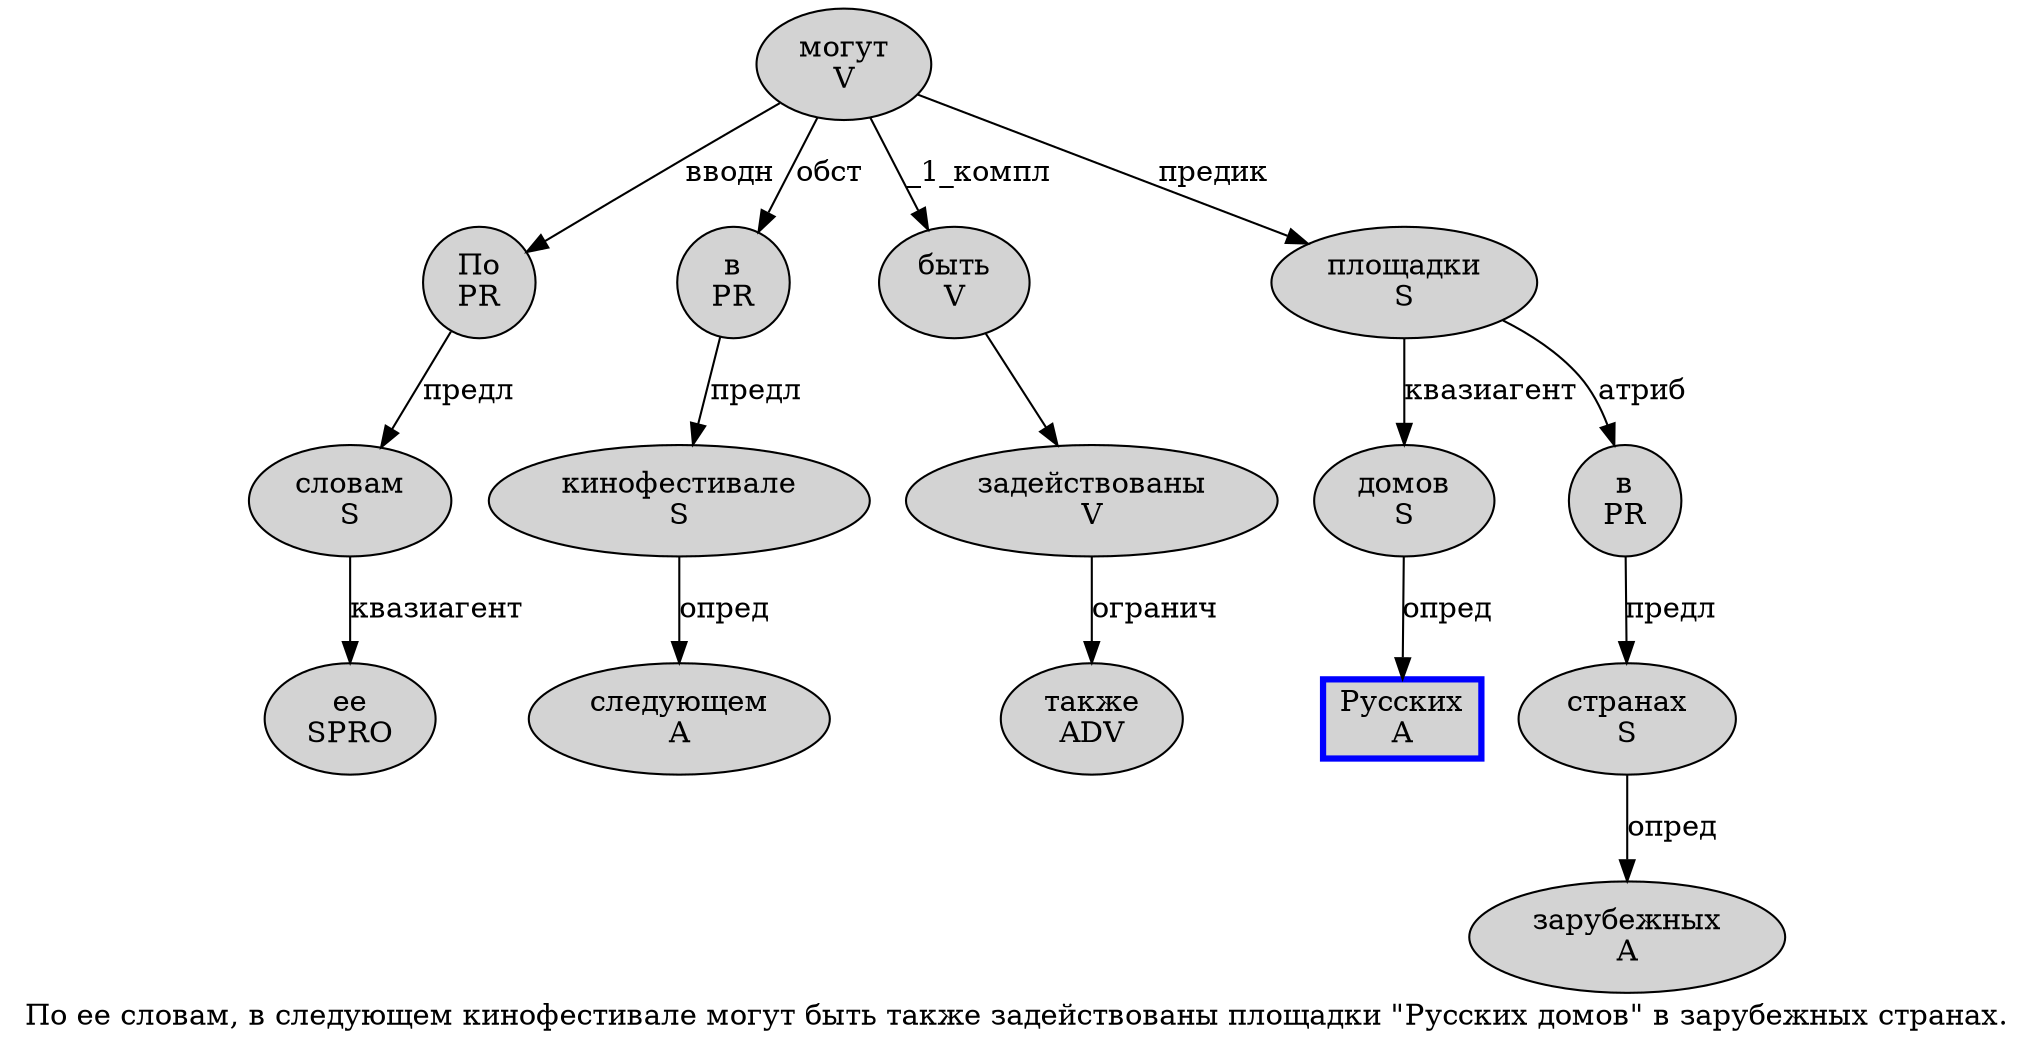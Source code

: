 digraph SENTENCE_590 {
	graph [label="По ее словам, в следующем кинофестивале могут быть также задействованы площадки \"Русских домов\" в зарубежных странах."]
	node [style=filled]
		0 [label="По
PR" color="" fillcolor=lightgray penwidth=1 shape=ellipse]
		1 [label="ее
SPRO" color="" fillcolor=lightgray penwidth=1 shape=ellipse]
		2 [label="словам
S" color="" fillcolor=lightgray penwidth=1 shape=ellipse]
		4 [label="в
PR" color="" fillcolor=lightgray penwidth=1 shape=ellipse]
		5 [label="следующем
A" color="" fillcolor=lightgray penwidth=1 shape=ellipse]
		6 [label="кинофестивале
S" color="" fillcolor=lightgray penwidth=1 shape=ellipse]
		7 [label="могут
V" color="" fillcolor=lightgray penwidth=1 shape=ellipse]
		8 [label="быть
V" color="" fillcolor=lightgray penwidth=1 shape=ellipse]
		9 [label="также
ADV" color="" fillcolor=lightgray penwidth=1 shape=ellipse]
		10 [label="задействованы
V" color="" fillcolor=lightgray penwidth=1 shape=ellipse]
		11 [label="площадки
S" color="" fillcolor=lightgray penwidth=1 shape=ellipse]
		13 [label="Русских
A" color=blue fillcolor=lightgray penwidth=3 shape=box]
		14 [label="домов
S" color="" fillcolor=lightgray penwidth=1 shape=ellipse]
		16 [label="в
PR" color="" fillcolor=lightgray penwidth=1 shape=ellipse]
		17 [label="зарубежных
A" color="" fillcolor=lightgray penwidth=1 shape=ellipse]
		18 [label="странах
S" color="" fillcolor=lightgray penwidth=1 shape=ellipse]
			16 -> 18 [label="предл"]
			18 -> 17 [label="опред"]
			14 -> 13 [label="опред"]
			2 -> 1 [label="квазиагент"]
			6 -> 5 [label="опред"]
			10 -> 9 [label="огранич"]
			4 -> 6 [label="предл"]
			11 -> 14 [label="квазиагент"]
			11 -> 16 [label="атриб"]
			8 -> 10
			7 -> 0 [label="вводн"]
			7 -> 4 [label="обст"]
			7 -> 8 [label="_1_компл"]
			7 -> 11 [label="предик"]
			0 -> 2 [label="предл"]
}